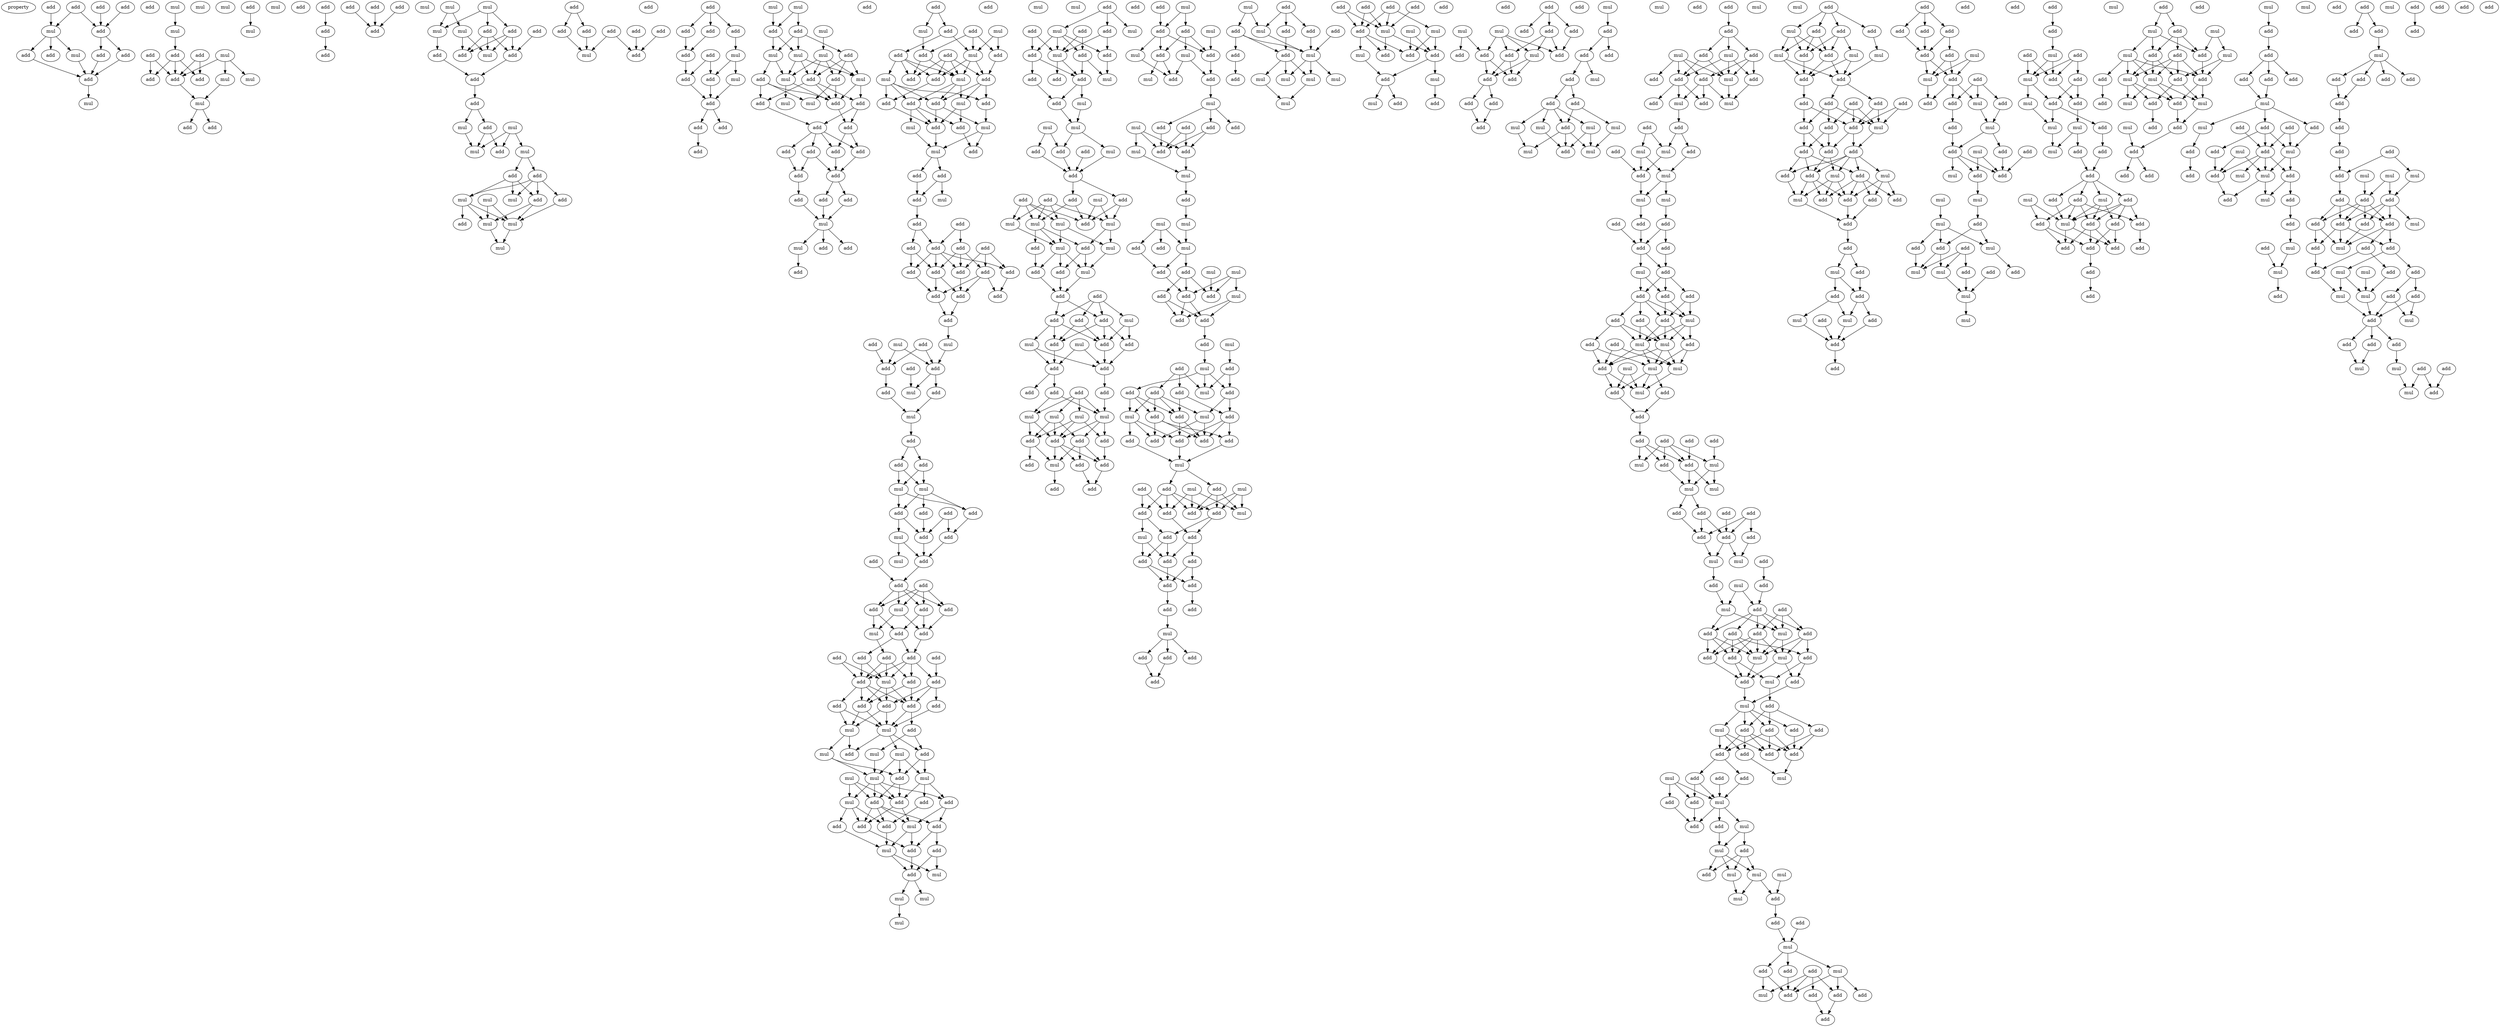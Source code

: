 digraph {
    node [fontcolor=black]
    property [mul=2,lf=1.9]
    0 [ label = add ];
    1 [ label = add ];
    2 [ label = add ];
    3 [ label = add ];
    4 [ label = add ];
    5 [ label = mul ];
    6 [ label = add ];
    7 [ label = add ];
    8 [ label = add ];
    9 [ label = mul ];
    10 [ label = add ];
    11 [ label = add ];
    12 [ label = add ];
    13 [ label = mul ];
    14 [ label = mul ];
    15 [ label = mul ];
    16 [ label = mul ];
    17 [ label = mul ];
    18 [ label = add ];
    19 [ label = add ];
    20 [ label = add ];
    21 [ label = mul ];
    22 [ label = mul ];
    23 [ label = add ];
    24 [ label = mul ];
    25 [ label = add ];
    26 [ label = add ];
    27 [ label = mul ];
    28 [ label = add ];
    29 [ label = add ];
    30 [ label = add ];
    31 [ label = mul ];
    32 [ label = mul ];
    33 [ label = add ];
    34 [ label = add ];
    35 [ label = add ];
    36 [ label = add ];
    37 [ label = add ];
    38 [ label = mul ];
    39 [ label = add ];
    40 [ label = add ];
    41 [ label = add ];
    42 [ label = mul ];
    43 [ label = mul ];
    44 [ label = add ];
    45 [ label = mul ];
    46 [ label = add ];
    47 [ label = add ];
    48 [ label = mul ];
    49 [ label = add ];
    50 [ label = add ];
    51 [ label = mul ];
    52 [ label = add ];
    53 [ label = add ];
    54 [ label = add ];
    55 [ label = mul ];
    56 [ label = add ];
    57 [ label = mul ];
    58 [ label = mul ];
    59 [ label = add ];
    60 [ label = mul ];
    61 [ label = add ];
    62 [ label = add ];
    63 [ label = mul ];
    64 [ label = add ];
    65 [ label = mul ];
    66 [ label = mul ];
    67 [ label = add ];
    68 [ label = mul ];
    69 [ label = mul ];
    70 [ label = add ];
    71 [ label = mul ];
    72 [ label = add ];
    73 [ label = add ];
    74 [ label = add ];
    75 [ label = add ];
    76 [ label = add ];
    77 [ label = add ];
    78 [ label = mul ];
    79 [ label = add ];
    80 [ label = add ];
    81 [ label = add ];
    82 [ label = add ];
    83 [ label = add ];
    84 [ label = add ];
    85 [ label = add ];
    86 [ label = add ];
    87 [ label = mul ];
    88 [ label = add ];
    89 [ label = mul ];
    90 [ label = add ];
    91 [ label = add ];
    92 [ label = add ];
    93 [ label = add ];
    94 [ label = add ];
    95 [ label = mul ];
    96 [ label = add ];
    97 [ label = mul ];
    98 [ label = add ];
    99 [ label = mul ];
    100 [ label = add ];
    101 [ label = add ];
    102 [ label = mul ];
    103 [ label = mul ];
    104 [ label = mul ];
    105 [ label = mul ];
    106 [ label = mul ];
    107 [ label = add ];
    108 [ label = add ];
    109 [ label = add ];
    110 [ label = mul ];
    111 [ label = mul ];
    112 [ label = add ];
    113 [ label = add ];
    114 [ label = add ];
    115 [ label = add ];
    116 [ label = add ];
    117 [ label = add ];
    118 [ label = add ];
    119 [ label = add ];
    120 [ label = add ];
    121 [ label = add ];
    122 [ label = add ];
    123 [ label = add ];
    124 [ label = add ];
    125 [ label = add ];
    126 [ label = mul ];
    127 [ label = mul ];
    128 [ label = add ];
    129 [ label = add ];
    130 [ label = add ];
    131 [ label = add ];
    132 [ label = mul ];
    133 [ label = mul ];
    134 [ label = add ];
    135 [ label = add ];
    136 [ label = add ];
    137 [ label = mul ];
    138 [ label = add ];
    139 [ label = add ];
    140 [ label = add ];
    141 [ label = add ];
    142 [ label = add ];
    143 [ label = mul ];
    144 [ label = add ];
    145 [ label = mul ];
    146 [ label = add ];
    147 [ label = mul ];
    148 [ label = add ];
    149 [ label = add ];
    150 [ label = add ];
    151 [ label = mul ];
    152 [ label = add ];
    153 [ label = add ];
    154 [ label = mul ];
    155 [ label = mul ];
    156 [ label = add ];
    157 [ label = add ];
    158 [ label = add ];
    159 [ label = mul ];
    160 [ label = add ];
    161 [ label = add ];
    162 [ label = add ];
    163 [ label = add ];
    164 [ label = add ];
    165 [ label = add ];
    166 [ label = add ];
    167 [ label = add ];
    168 [ label = add ];
    169 [ label = add ];
    170 [ label = add ];
    171 [ label = add ];
    172 [ label = add ];
    173 [ label = add ];
    174 [ label = add ];
    175 [ label = add ];
    176 [ label = mul ];
    177 [ label = mul ];
    178 [ label = add ];
    179 [ label = add ];
    180 [ label = add ];
    181 [ label = add ];
    182 [ label = add ];
    183 [ label = add ];
    184 [ label = add ];
    185 [ label = mul ];
    186 [ label = add ];
    187 [ label = mul ];
    188 [ label = add ];
    189 [ label = add ];
    190 [ label = add ];
    191 [ label = mul ];
    192 [ label = mul ];
    193 [ label = add ];
    194 [ label = add ];
    195 [ label = add ];
    196 [ label = add ];
    197 [ label = add ];
    198 [ label = add ];
    199 [ label = mul ];
    200 [ label = add ];
    201 [ label = mul ];
    202 [ label = add ];
    203 [ label = add ];
    204 [ label = add ];
    205 [ label = mul ];
    206 [ label = add ];
    207 [ label = add ];
    208 [ label = mul ];
    209 [ label = add ];
    210 [ label = add ];
    211 [ label = add ];
    212 [ label = mul ];
    213 [ label = add ];
    214 [ label = add ];
    215 [ label = add ];
    216 [ label = add ];
    217 [ label = add ];
    218 [ label = mul ];
    219 [ label = mul ];
    220 [ label = add ];
    221 [ label = add ];
    222 [ label = add ];
    223 [ label = add ];
    224 [ label = add ];
    225 [ label = add ];
    226 [ label = add ];
    227 [ label = add ];
    228 [ label = add ];
    229 [ label = mul ];
    230 [ label = mul ];
    231 [ label = mul ];
    232 [ label = mul ];
    233 [ label = add ];
    234 [ label = mul ];
    235 [ label = add ];
    236 [ label = mul ];
    237 [ label = mul ];
    238 [ label = add ];
    239 [ label = mul ];
    240 [ label = mul ];
    241 [ label = add ];
    242 [ label = add ];
    243 [ label = add ];
    244 [ label = add ];
    245 [ label = mul ];
    246 [ label = add ];
    247 [ label = add ];
    248 [ label = add ];
    249 [ label = add ];
    250 [ label = mul ];
    251 [ label = add ];
    252 [ label = add ];
    253 [ label = mul ];
    254 [ label = add ];
    255 [ label = mul ];
    256 [ label = mul ];
    257 [ label = add ];
    258 [ label = mul ];
    259 [ label = add ];
    260 [ label = add ];
    261 [ label = mul ];
    262 [ label = add ];
    263 [ label = mul ];
    264 [ label = add ];
    265 [ label = mul ];
    266 [ label = add ];
    267 [ label = add ];
    268 [ label = add ];
    269 [ label = mul ];
    270 [ label = add ];
    271 [ label = add ];
    272 [ label = add ];
    273 [ label = mul ];
    274 [ label = mul ];
    275 [ label = mul ];
    276 [ label = add ];
    277 [ label = add ];
    278 [ label = add ];
    279 [ label = add ];
    280 [ label = mul ];
    281 [ label = add ];
    282 [ label = add ];
    283 [ label = mul ];
    284 [ label = add ];
    285 [ label = add ];
    286 [ label = add ];
    287 [ label = mul ];
    288 [ label = mul ];
    289 [ label = mul ];
    290 [ label = mul ];
    291 [ label = add ];
    292 [ label = mul ];
    293 [ label = add ];
    294 [ label = mul ];
    295 [ label = add ];
    296 [ label = add ];
    297 [ label = mul ];
    298 [ label = add ];
    299 [ label = add ];
    300 [ label = add ];
    301 [ label = mul ];
    302 [ label = add ];
    303 [ label = add ];
    304 [ label = add ];
    305 [ label = add ];
    306 [ label = add ];
    307 [ label = mul ];
    308 [ label = mul ];
    309 [ label = add ];
    310 [ label = add ];
    311 [ label = add ];
    312 [ label = add ];
    313 [ label = add ];
    314 [ label = add ];
    315 [ label = add ];
    316 [ label = mul ];
    317 [ label = mul ];
    318 [ label = mul ];
    319 [ label = mul ];
    320 [ label = add ];
    321 [ label = add ];
    322 [ label = add ];
    323 [ label = add ];
    324 [ label = add ];
    325 [ label = add ];
    326 [ label = mul ];
    327 [ label = add ];
    328 [ label = add ];
    329 [ label = add ];
    330 [ label = mul ];
    331 [ label = add ];
    332 [ label = add ];
    333 [ label = mul ];
    334 [ label = add ];
    335 [ label = add ];
    336 [ label = mul ];
    337 [ label = add ];
    338 [ label = mul ];
    339 [ label = add ];
    340 [ label = mul ];
    341 [ label = add ];
    342 [ label = mul ];
    343 [ label = add ];
    344 [ label = add ];
    345 [ label = add ];
    346 [ label = add ];
    347 [ label = mul ];
    348 [ label = add ];
    349 [ label = mul ];
    350 [ label = add ];
    351 [ label = mul ];
    352 [ label = add ];
    353 [ label = mul ];
    354 [ label = mul ];
    355 [ label = add ];
    356 [ label = add ];
    357 [ label = mul ];
    358 [ label = mul ];
    359 [ label = mul ];
    360 [ label = add ];
    361 [ label = add ];
    362 [ label = mul ];
    363 [ label = add ];
    364 [ label = add ];
    365 [ label = add ];
    366 [ label = add ];
    367 [ label = add ];
    368 [ label = add ];
    369 [ label = mul ];
    370 [ label = add ];
    371 [ label = mul ];
    372 [ label = add ];
    373 [ label = add ];
    374 [ label = add ];
    375 [ label = add ];
    376 [ label = mul ];
    377 [ label = add ];
    378 [ label = add ];
    379 [ label = mul ];
    380 [ label = add ];
    381 [ label = add ];
    382 [ label = mul ];
    383 [ label = add ];
    384 [ label = add ];
    385 [ label = add ];
    386 [ label = add ];
    387 [ label = add ];
    388 [ label = mul ];
    389 [ label = mul ];
    390 [ label = mul ];
    391 [ label = add ];
    392 [ label = add ];
    393 [ label = add ];
    394 [ label = add ];
    395 [ label = mul ];
    396 [ label = add ];
    397 [ label = add ];
    398 [ label = add ];
    399 [ label = add ];
    400 [ label = mul ];
    401 [ label = add ];
    402 [ label = add ];
    403 [ label = add ];
    404 [ label = add ];
    405 [ label = add ];
    406 [ label = add ];
    407 [ label = add ];
    408 [ label = add ];
    409 [ label = mul ];
    410 [ label = add ];
    411 [ label = add ];
    412 [ label = add ];
    413 [ label = add ];
    414 [ label = mul ];
    415 [ label = add ];
    416 [ label = mul ];
    417 [ label = add ];
    418 [ label = add ];
    419 [ label = add ];
    420 [ label = add ];
    421 [ label = mul ];
    422 [ label = add ];
    423 [ label = add ];
    424 [ label = mul ];
    425 [ label = add ];
    426 [ label = mul ];
    427 [ label = mul ];
    428 [ label = mul ];
    429 [ label = mul ];
    430 [ label = add ];
    431 [ label = add ];
    432 [ label = add ];
    433 [ label = add ];
    434 [ label = add ];
    435 [ label = mul ];
    436 [ label = mul ];
    437 [ label = mul ];
    438 [ label = add ];
    439 [ label = mul ];
    440 [ label = add ];
    441 [ label = add ];
    442 [ label = mul ];
    443 [ label = add ];
    444 [ label = add ];
    445 [ label = add ];
    446 [ label = mul ];
    447 [ label = add ];
    448 [ label = add ];
    449 [ label = add ];
    450 [ label = mul ];
    451 [ label = add ];
    452 [ label = mul ];
    453 [ label = add ];
    454 [ label = add ];
    455 [ label = mul ];
    456 [ label = add ];
    457 [ label = add ];
    458 [ label = add ];
    459 [ label = add ];
    460 [ label = add ];
    461 [ label = add ];
    462 [ label = add ];
    463 [ label = add ];
    464 [ label = add ];
    465 [ label = add ];
    466 [ label = mul ];
    467 [ label = add ];
    468 [ label = add ];
    469 [ label = add ];
    470 [ label = mul ];
    471 [ label = add ];
    472 [ label = mul ];
    473 [ label = add ];
    474 [ label = add ];
    475 [ label = add ];
    476 [ label = mul ];
    477 [ label = add ];
    478 [ label = mul ];
    479 [ label = mul ];
    480 [ label = mul ];
    481 [ label = add ];
    482 [ label = mul ];
    483 [ label = add ];
    484 [ label = mul ];
    485 [ label = add ];
    486 [ label = mul ];
    487 [ label = add ];
    488 [ label = mul ];
    489 [ label = add ];
    490 [ label = add ];
    491 [ label = add ];
    492 [ label = add ];
    493 [ label = add ];
    494 [ label = mul ];
    495 [ label = mul ];
    496 [ label = add ];
    497 [ label = mul ];
    498 [ label = add ];
    499 [ label = add ];
    500 [ label = add ];
    501 [ label = mul ];
    502 [ label = add ];
    503 [ label = add ];
    504 [ label = mul ];
    505 [ label = mul ];
    506 [ label = add ];
    507 [ label = mul ];
    508 [ label = mul ];
    509 [ label = mul ];
    510 [ label = add ];
    511 [ label = add ];
    512 [ label = add ];
    513 [ label = add ];
    514 [ label = add ];
    515 [ label = mul ];
    516 [ label = add ];
    517 [ label = add ];
    518 [ label = add ];
    519 [ label = add ];
    520 [ label = add ];
    521 [ label = add ];
    522 [ label = mul ];
    523 [ label = add ];
    524 [ label = add ];
    525 [ label = mul ];
    526 [ label = mul ];
    527 [ label = add ];
    528 [ label = add ];
    529 [ label = add ];
    530 [ label = mul ];
    531 [ label = mul ];
    532 [ label = mul ];
    533 [ label = mul ];
    534 [ label = add ];
    535 [ label = add ];
    536 [ label = add ];
    537 [ label = add ];
    538 [ label = add ];
    539 [ label = add ];
    540 [ label = add ];
    541 [ label = add ];
    542 [ label = add ];
    543 [ label = mul ];
    544 [ label = mul ];
    545 [ label = mul ];
    546 [ label = mul ];
    547 [ label = add ];
    548 [ label = add ];
    549 [ label = mul ];
    550 [ label = add ];
    551 [ label = add ];
    552 [ label = add ];
    553 [ label = add ];
    554 [ label = add ];
    555 [ label = mul ];
    556 [ label = mul ];
    557 [ label = add ];
    558 [ label = add ];
    559 [ label = add ];
    560 [ label = mul ];
    561 [ label = add ];
    562 [ label = mul ];
    563 [ label = add ];
    564 [ label = add ];
    565 [ label = add ];
    566 [ label = mul ];
    567 [ label = add ];
    568 [ label = add ];
    569 [ label = add ];
    570 [ label = add ];
    571 [ label = add ];
    572 [ label = mul ];
    573 [ label = mul ];
    574 [ label = add ];
    575 [ label = add ];
    576 [ label = mul ];
    577 [ label = add ];
    578 [ label = mul ];
    579 [ label = add ];
    580 [ label = add ];
    581 [ label = add ];
    582 [ label = add ];
    583 [ label = mul ];
    584 [ label = add ];
    585 [ label = add ];
    586 [ label = add ];
    587 [ label = add ];
    588 [ label = mul ];
    589 [ label = mul ];
    590 [ label = add ];
    591 [ label = add ];
    592 [ label = add ];
    593 [ label = add ];
    594 [ label = add ];
    595 [ label = mul ];
    596 [ label = add ];
    597 [ label = add ];
    598 [ label = mul ];
    599 [ label = mul ];
    600 [ label = add ];
    601 [ label = mul ];
    602 [ label = add ];
    603 [ label = mul ];
    604 [ label = mul ];
    605 [ label = mul ];
    606 [ label = add ];
    607 [ label = add ];
    608 [ label = add ];
    609 [ label = mul ];
    610 [ label = add ];
    611 [ label = add ];
    612 [ label = add ];
    613 [ label = mul ];
    614 [ label = add ];
    615 [ label = add ];
    616 [ label = add ];
    617 [ label = add ];
    618 [ label = mul ];
    619 [ label = add ];
    620 [ label = add ];
    621 [ label = add ];
    622 [ label = add ];
    623 [ label = add ];
    624 [ label = mul ];
    625 [ label = mul ];
    626 [ label = add ];
    627 [ label = mul ];
    628 [ label = add ];
    629 [ label = mul ];
    630 [ label = add ];
    631 [ label = add ];
    632 [ label = add ];
    633 [ label = add ];
    634 [ label = add ];
    635 [ label = add ];
    636 [ label = add ];
    637 [ label = add ];
    638 [ label = add ];
    639 [ label = mul ];
    640 [ label = add ];
    641 [ label = add ];
    642 [ label = add ];
    643 [ label = add ];
    644 [ label = mul ];
    645 [ label = add ];
    646 [ label = mul ];
    647 [ label = add ];
    648 [ label = add ];
    649 [ label = mul ];
    650 [ label = add ];
    651 [ label = add ];
    652 [ label = add ];
    653 [ label = add ];
    654 [ label = add ];
    655 [ label = add ];
    656 [ label = mul ];
    657 [ label = add ];
    658 [ label = add ];
    659 [ label = add ];
    660 [ label = mul ];
    661 [ label = add ];
    662 [ label = mul ];
    663 [ label = add ];
    664 [ label = add ];
    665 [ label = add ];
    666 [ label = add ];
    667 [ label = add ];
    668 [ label = add ];
    669 [ label = add ];
    670 [ label = add ];
    671 [ label = mul ];
    672 [ label = add ];
    673 [ label = add ];
    674 [ label = mul ];
    675 [ label = add ];
    676 [ label = add ];
    677 [ label = mul ];
    678 [ label = add ];
    679 [ label = add ];
    680 [ label = add ];
    681 [ label = mul ];
    682 [ label = add ];
    683 [ label = mul ];
    684 [ label = add ];
    685 [ label = add ];
    686 [ label = add ];
    687 [ label = add ];
    688 [ label = mul ];
    689 [ label = add ];
    690 [ label = mul ];
    691 [ label = mul ];
    692 [ label = mul ];
    693 [ label = add ];
    694 [ label = add ];
    695 [ label = add ];
    696 [ label = add ];
    697 [ label = add ];
    698 [ label = mul ];
    699 [ label = add ];
    700 [ label = mul ];
    701 [ label = add ];
    702 [ label = mul ];
    703 [ label = add ];
    704 [ label = mul ];
    705 [ label = add ];
    706 [ label = mul ];
    707 [ label = add ];
    708 [ label = add ];
    709 [ label = mul ];
    710 [ label = mul ];
    711 [ label = add ];
    712 [ label = add ];
    713 [ label = mul ];
    714 [ label = add ];
    715 [ label = mul ];
    716 [ label = add ];
    717 [ label = add ];
    718 [ label = mul ];
    719 [ label = mul ];
    720 [ label = add ];
    721 [ label = add ];
    722 [ label = mul ];
    723 [ label = add ];
    724 [ label = add ];
    725 [ label = mul ];
    726 [ label = add ];
    727 [ label = add ];
    728 [ label = add ];
    729 [ label = mul ];
    730 [ label = add ];
    731 [ label = mul ];
    732 [ label = add ];
    733 [ label = add ];
    734 [ label = add ];
    735 [ label = add ];
    736 [ label = add ];
    737 [ label = add ];
    738 [ label = add ];
    739 [ label = add ];
    740 [ label = add ];
    741 [ label = add ];
    742 [ label = add ];
    743 [ label = add ];
    744 [ label = mul ];
    745 [ label = mul ];
    746 [ label = mul ];
    747 [ label = add ];
    748 [ label = add ];
    749 [ label = mul ];
    750 [ label = add ];
    751 [ label = add ];
    752 [ label = mul ];
    753 [ label = add ];
    754 [ label = mul ];
    755 [ label = add ];
    756 [ label = mul ];
    757 [ label = add ];
    758 [ label = add ];
    759 [ label = add ];
    760 [ label = mul ];
    761 [ label = add ];
    762 [ label = add ];
    763 [ label = mul ];
    764 [ label = add ];
    765 [ label = add ];
    766 [ label = mul ];
    767 [ label = add ];
    768 [ label = add ];
    769 [ label = mul ];
    770 [ label = add ];
    771 [ label = add ];
    772 [ label = add ];
    773 [ label = add ];
    774 [ label = mul ];
    775 [ label = add ];
    776 [ label = add ];
    777 [ label = add ];
    778 [ label = mul ];
    779 [ label = add ];
    780 [ label = add ];
    781 [ label = add ];
    782 [ label = add ];
    783 [ label = mul ];
    784 [ label = mul ];
    785 [ label = add ];
    786 [ label = mul ];
    787 [ label = mul ];
    788 [ label = add ];
    789 [ label = add ];
    790 [ label = add ];
    791 [ label = add ];
    792 [ label = mul ];
    793 [ label = add ];
    794 [ label = add ];
    795 [ label = add ];
    796 [ label = mul ];
    797 [ label = mul ];
    798 [ label = add ];
    799 [ label = add ];
    800 [ label = add ];
    801 [ label = mul ];
    802 [ label = add ];
    803 [ label = add ];
    804 [ label = mul ];
    805 [ label = add ];
    806 [ label = add ];
    807 [ label = add ];
    808 [ label = add ];
    809 [ label = add ];
    810 [ label = add ];
    811 [ label = add ];
    812 [ label = add ];
    813 [ label = add ];
    814 [ label = add ];
    815 [ label = add ];
    816 [ label = add ];
    817 [ label = mul ];
    818 [ label = add ];
    819 [ label = mul ];
    820 [ label = mul ];
    821 [ label = add ];
    822 [ label = add ];
    823 [ label = add ];
    824 [ label = add ];
    825 [ label = add ];
    826 [ label = add ];
    827 [ label = mul ];
    828 [ label = add ];
    829 [ label = mul ];
    830 [ label = add ];
    831 [ label = add ];
    832 [ label = add ];
    833 [ label = mul ];
    834 [ label = mul ];
    835 [ label = add ];
    836 [ label = add ];
    837 [ label = add ];
    838 [ label = mul ];
    839 [ label = add ];
    840 [ label = add ];
    841 [ label = mul ];
    842 [ label = mul ];
    843 [ label = add ];
    844 [ label = add ];
    845 [ label = add ];
    846 [ label = add ];
    847 [ label = mul ];
    848 [ label = add ];
    849 [ label = mul ];
    850 [ label = add ];
    851 [ label = mul ];
    852 [ label = add ];
    0 -> 5 [ name = 0 ];
    1 -> 6 [ name = 1 ];
    3 -> 5 [ name = 2 ];
    3 -> 6 [ name = 3 ];
    4 -> 6 [ name = 4 ];
    5 -> 7 [ name = 5 ];
    5 -> 8 [ name = 6 ];
    5 -> 9 [ name = 7 ];
    6 -> 10 [ name = 8 ];
    6 -> 11 [ name = 9 ];
    7 -> 12 [ name = 10 ];
    9 -> 12 [ name = 11 ];
    10 -> 12 [ name = 12 ];
    11 -> 12 [ name = 13 ];
    12 -> 14 [ name = 14 ];
    13 -> 17 [ name = 15 ];
    17 -> 18 [ name = 16 ];
    18 -> 23 [ name = 17 ];
    18 -> 25 [ name = 18 ];
    18 -> 26 [ name = 19 ];
    19 -> 25 [ name = 20 ];
    19 -> 26 [ name = 21 ];
    20 -> 23 [ name = 22 ];
    20 -> 25 [ name = 23 ];
    21 -> 22 [ name = 24 ];
    21 -> 24 [ name = 25 ];
    21 -> 25 [ name = 26 ];
    22 -> 27 [ name = 27 ];
    25 -> 27 [ name = 28 ];
    27 -> 29 [ name = 29 ];
    27 -> 30 [ name = 30 ];
    28 -> 31 [ name = 31 ];
    34 -> 35 [ name = 32 ];
    35 -> 37 [ name = 33 ];
    36 -> 41 [ name = 34 ];
    39 -> 41 [ name = 35 ];
    40 -> 41 [ name = 36 ];
    42 -> 44 [ name = 37 ];
    42 -> 45 [ name = 38 ];
    42 -> 46 [ name = 39 ];
    43 -> 45 [ name = 40 ];
    43 -> 48 [ name = 41 ];
    44 -> 50 [ name = 42 ];
    44 -> 51 [ name = 43 ];
    44 -> 52 [ name = 44 ];
    45 -> 49 [ name = 45 ];
    46 -> 50 [ name = 46 ];
    46 -> 51 [ name = 47 ];
    46 -> 52 [ name = 48 ];
    47 -> 52 [ name = 49 ];
    48 -> 50 [ name = 50 ];
    48 -> 51 [ name = 51 ];
    49 -> 53 [ name = 52 ];
    52 -> 53 [ name = 53 ];
    53 -> 54 [ name = 54 ];
    54 -> 55 [ name = 55 ];
    54 -> 56 [ name = 56 ];
    55 -> 58 [ name = 57 ];
    56 -> 58 [ name = 58 ];
    56 -> 59 [ name = 59 ];
    57 -> 58 [ name = 60 ];
    57 -> 59 [ name = 61 ];
    57 -> 60 [ name = 62 ];
    60 -> 61 [ name = 63 ];
    60 -> 62 [ name = 64 ];
    61 -> 63 [ name = 65 ];
    61 -> 64 [ name = 66 ];
    61 -> 65 [ name = 67 ];
    61 -> 67 [ name = 68 ];
    62 -> 63 [ name = 69 ];
    62 -> 65 [ name = 70 ];
    62 -> 67 [ name = 71 ];
    64 -> 69 [ name = 72 ];
    65 -> 68 [ name = 73 ];
    65 -> 69 [ name = 74 ];
    65 -> 70 [ name = 75 ];
    66 -> 68 [ name = 76 ];
    66 -> 69 [ name = 77 ];
    67 -> 68 [ name = 78 ];
    67 -> 69 [ name = 79 ];
    68 -> 71 [ name = 80 ];
    69 -> 71 [ name = 81 ];
    72 -> 74 [ name = 82 ];
    72 -> 77 [ name = 83 ];
    73 -> 79 [ name = 84 ];
    74 -> 78 [ name = 85 ];
    75 -> 79 [ name = 86 ];
    76 -> 78 [ name = 87 ];
    76 -> 79 [ name = 88 ];
    77 -> 78 [ name = 89 ];
    81 -> 82 [ name = 90 ];
    81 -> 83 [ name = 91 ];
    81 -> 84 [ name = 92 ];
    82 -> 85 [ name = 93 ];
    83 -> 87 [ name = 94 ];
    84 -> 85 [ name = 95 ];
    85 -> 88 [ name = 96 ];
    86 -> 88 [ name = 97 ];
    86 -> 90 [ name = 98 ];
    87 -> 89 [ name = 99 ];
    87 -> 90 [ name = 100 ];
    88 -> 91 [ name = 101 ];
    89 -> 91 [ name = 102 ];
    90 -> 91 [ name = 103 ];
    91 -> 92 [ name = 104 ];
    91 -> 93 [ name = 105 ];
    92 -> 94 [ name = 106 ];
    95 -> 100 [ name = 107 ];
    97 -> 98 [ name = 108 ];
    97 -> 100 [ name = 109 ];
    98 -> 101 [ name = 110 ];
    98 -> 102 [ name = 111 ];
    98 -> 103 [ name = 112 ];
    99 -> 104 [ name = 113 ];
    100 -> 102 [ name = 114 ];
    100 -> 103 [ name = 115 ];
    101 -> 106 [ name = 116 ];
    101 -> 108 [ name = 117 ];
    101 -> 109 [ name = 118 ];
    102 -> 105 [ name = 119 ];
    102 -> 106 [ name = 120 ];
    102 -> 108 [ name = 121 ];
    103 -> 105 [ name = 122 ];
    103 -> 107 [ name = 123 ];
    104 -> 105 [ name = 124 ];
    104 -> 106 [ name = 125 ];
    104 -> 108 [ name = 126 ];
    104 -> 109 [ name = 127 ];
    105 -> 111 [ name = 128 ];
    105 -> 112 [ name = 129 ];
    106 -> 112 [ name = 130 ];
    106 -> 114 [ name = 131 ];
    107 -> 110 [ name = 132 ];
    107 -> 112 [ name = 133 ];
    107 -> 113 [ name = 134 ];
    108 -> 112 [ name = 135 ];
    108 -> 113 [ name = 136 ];
    108 -> 114 [ name = 137 ];
    109 -> 110 [ name = 138 ];
    109 -> 112 [ name = 139 ];
    112 -> 115 [ name = 140 ];
    113 -> 116 [ name = 141 ];
    114 -> 115 [ name = 142 ];
    114 -> 116 [ name = 143 ];
    115 -> 119 [ name = 144 ];
    115 -> 120 [ name = 145 ];
    116 -> 117 [ name = 146 ];
    116 -> 118 [ name = 147 ];
    116 -> 119 [ name = 148 ];
    116 -> 120 [ name = 149 ];
    117 -> 121 [ name = 150 ];
    117 -> 122 [ name = 151 ];
    118 -> 121 [ name = 152 ];
    119 -> 122 [ name = 153 ];
    120 -> 122 [ name = 154 ];
    121 -> 125 [ name = 155 ];
    122 -> 123 [ name = 156 ];
    122 -> 124 [ name = 157 ];
    123 -> 126 [ name = 158 ];
    124 -> 126 [ name = 159 ];
    125 -> 126 [ name = 160 ];
    126 -> 127 [ name = 161 ];
    126 -> 128 [ name = 162 ];
    126 -> 129 [ name = 163 ];
    127 -> 131 [ name = 164 ];
    130 -> 133 [ name = 165 ];
    130 -> 135 [ name = 166 ];
    132 -> 137 [ name = 167 ];
    132 -> 139 [ name = 168 ];
    133 -> 136 [ name = 169 ];
    134 -> 136 [ name = 170 ];
    134 -> 137 [ name = 171 ];
    134 -> 139 [ name = 172 ];
    135 -> 137 [ name = 173 ];
    135 -> 138 [ name = 174 ];
    136 -> 142 [ name = 175 ];
    136 -> 143 [ name = 176 ];
    137 -> 141 [ name = 177 ];
    137 -> 143 [ name = 178 ];
    137 -> 144 [ name = 179 ];
    138 -> 141 [ name = 180 ];
    138 -> 142 [ name = 181 ];
    138 -> 143 [ name = 182 ];
    138 -> 145 [ name = 183 ];
    139 -> 144 [ name = 184 ];
    140 -> 141 [ name = 185 ];
    140 -> 142 [ name = 186 ];
    140 -> 143 [ name = 187 ];
    140 -> 144 [ name = 188 ];
    141 -> 149 [ name = 189 ];
    143 -> 146 [ name = 190 ];
    143 -> 147 [ name = 191 ];
    143 -> 150 [ name = 192 ];
    144 -> 146 [ name = 193 ];
    144 -> 147 [ name = 194 ];
    144 -> 148 [ name = 195 ];
    145 -> 146 [ name = 196 ];
    145 -> 148 [ name = 197 ];
    145 -> 149 [ name = 198 ];
    145 -> 150 [ name = 199 ];
    146 -> 152 [ name = 200 ];
    146 -> 154 [ name = 201 ];
    147 -> 152 [ name = 202 ];
    147 -> 153 [ name = 203 ];
    148 -> 154 [ name = 204 ];
    149 -> 152 [ name = 205 ];
    150 -> 151 [ name = 206 ];
    150 -> 152 [ name = 207 ];
    150 -> 153 [ name = 208 ];
    151 -> 155 [ name = 209 ];
    152 -> 155 [ name = 210 ];
    153 -> 156 [ name = 211 ];
    154 -> 155 [ name = 212 ];
    154 -> 156 [ name = 213 ];
    155 -> 157 [ name = 214 ];
    155 -> 158 [ name = 215 ];
    157 -> 160 [ name = 216 ];
    158 -> 159 [ name = 217 ];
    158 -> 160 [ name = 218 ];
    160 -> 162 [ name = 219 ];
    161 -> 164 [ name = 220 ];
    161 -> 166 [ name = 221 ];
    162 -> 163 [ name = 222 ];
    162 -> 164 [ name = 223 ];
    163 -> 169 [ name = 224 ];
    163 -> 171 [ name = 225 ];
    164 -> 167 [ name = 226 ];
    164 -> 169 [ name = 227 ];
    164 -> 170 [ name = 228 ];
    164 -> 171 [ name = 229 ];
    165 -> 167 [ name = 230 ];
    165 -> 168 [ name = 231 ];
    165 -> 170 [ name = 232 ];
    166 -> 167 [ name = 233 ];
    166 -> 168 [ name = 234 ];
    166 -> 171 [ name = 235 ];
    167 -> 173 [ name = 236 ];
    168 -> 172 [ name = 237 ];
    168 -> 173 [ name = 238 ];
    168 -> 174 [ name = 239 ];
    169 -> 172 [ name = 240 ];
    170 -> 174 [ name = 241 ];
    171 -> 172 [ name = 242 ];
    171 -> 173 [ name = 243 ];
    172 -> 175 [ name = 244 ];
    173 -> 175 [ name = 245 ];
    175 -> 176 [ name = 246 ];
    176 -> 182 [ name = 247 ];
    177 -> 180 [ name = 248 ];
    177 -> 182 [ name = 249 ];
    178 -> 180 [ name = 250 ];
    179 -> 180 [ name = 251 ];
    179 -> 182 [ name = 252 ];
    180 -> 183 [ name = 253 ];
    181 -> 185 [ name = 254 ];
    182 -> 184 [ name = 255 ];
    182 -> 185 [ name = 256 ];
    183 -> 187 [ name = 257 ];
    184 -> 187 [ name = 258 ];
    187 -> 188 [ name = 259 ];
    188 -> 189 [ name = 260 ];
    188 -> 190 [ name = 261 ];
    189 -> 191 [ name = 262 ];
    189 -> 192 [ name = 263 ];
    190 -> 191 [ name = 264 ];
    190 -> 192 [ name = 265 ];
    191 -> 193 [ name = 266 ];
    191 -> 195 [ name = 267 ];
    191 -> 196 [ name = 268 ];
    192 -> 195 [ name = 269 ];
    192 -> 196 [ name = 270 ];
    193 -> 198 [ name = 271 ];
    194 -> 197 [ name = 272 ];
    194 -> 198 [ name = 273 ];
    195 -> 197 [ name = 274 ];
    196 -> 198 [ name = 275 ];
    196 -> 199 [ name = 276 ];
    197 -> 200 [ name = 277 ];
    198 -> 200 [ name = 278 ];
    199 -> 200 [ name = 279 ];
    199 -> 201 [ name = 280 ];
    200 -> 203 [ name = 281 ];
    202 -> 203 [ name = 282 ];
    203 -> 205 [ name = 283 ];
    203 -> 206 [ name = 284 ];
    203 -> 207 [ name = 285 ];
    203 -> 209 [ name = 286 ];
    204 -> 205 [ name = 287 ];
    204 -> 206 [ name = 288 ];
    204 -> 207 [ name = 289 ];
    204 -> 209 [ name = 290 ];
    205 -> 211 [ name = 291 ];
    205 -> 212 [ name = 292 ];
    206 -> 210 [ name = 293 ];
    206 -> 211 [ name = 294 ];
    207 -> 211 [ name = 295 ];
    209 -> 210 [ name = 296 ];
    209 -> 212 [ name = 297 ];
    210 -> 215 [ name = 298 ];
    210 -> 216 [ name = 299 ];
    211 -> 215 [ name = 300 ];
    212 -> 213 [ name = 301 ];
    213 -> 219 [ name = 302 ];
    213 -> 220 [ name = 303 ];
    213 -> 222 [ name = 304 ];
    214 -> 219 [ name = 305 ];
    214 -> 222 [ name = 306 ];
    215 -> 219 [ name = 307 ];
    215 -> 220 [ name = 308 ];
    215 -> 221 [ name = 309 ];
    215 -> 222 [ name = 310 ];
    216 -> 219 [ name = 311 ];
    216 -> 222 [ name = 312 ];
    217 -> 221 [ name = 313 ];
    219 -> 223 [ name = 314 ];
    219 -> 224 [ name = 315 ];
    219 -> 227 [ name = 316 ];
    220 -> 223 [ name = 317 ];
    220 -> 227 [ name = 318 ];
    221 -> 224 [ name = 319 ];
    221 -> 225 [ name = 320 ];
    221 -> 227 [ name = 321 ];
    222 -> 223 [ name = 322 ];
    222 -> 224 [ name = 323 ];
    222 -> 226 [ name = 324 ];
    222 -> 227 [ name = 325 ];
    223 -> 229 [ name = 326 ];
    223 -> 230 [ name = 327 ];
    224 -> 229 [ name = 328 ];
    224 -> 230 [ name = 329 ];
    225 -> 229 [ name = 330 ];
    226 -> 229 [ name = 331 ];
    226 -> 230 [ name = 332 ];
    227 -> 228 [ name = 333 ];
    227 -> 229 [ name = 334 ];
    228 -> 233 [ name = 335 ];
    228 -> 234 [ name = 336 ];
    229 -> 231 [ name = 337 ];
    229 -> 233 [ name = 338 ];
    229 -> 235 [ name = 339 ];
    230 -> 232 [ name = 340 ];
    230 -> 235 [ name = 341 ];
    231 -> 236 [ name = 342 ];
    231 -> 237 [ name = 343 ];
    231 -> 238 [ name = 344 ];
    232 -> 237 [ name = 345 ];
    232 -> 238 [ name = 346 ];
    233 -> 236 [ name = 347 ];
    233 -> 238 [ name = 348 ];
    234 -> 237 [ name = 349 ];
    236 -> 241 [ name = 350 ];
    236 -> 242 [ name = 351 ];
    236 -> 244 [ name = 352 ];
    237 -> 240 [ name = 353 ];
    237 -> 241 [ name = 354 ];
    237 -> 243 [ name = 355 ];
    237 -> 244 [ name = 356 ];
    238 -> 243 [ name = 357 ];
    238 -> 244 [ name = 358 ];
    239 -> 240 [ name = 359 ];
    239 -> 243 [ name = 360 ];
    239 -> 244 [ name = 361 ];
    240 -> 247 [ name = 362 ];
    240 -> 248 [ name = 363 ];
    240 -> 249 [ name = 364 ];
    241 -> 245 [ name = 365 ];
    241 -> 246 [ name = 366 ];
    242 -> 249 [ name = 367 ];
    243 -> 245 [ name = 368 ];
    243 -> 246 [ name = 369 ];
    243 -> 247 [ name = 370 ];
    243 -> 249 [ name = 371 ];
    244 -> 245 [ name = 372 ];
    244 -> 247 [ name = 373 ];
    245 -> 250 [ name = 374 ];
    245 -> 252 [ name = 375 ];
    246 -> 251 [ name = 376 ];
    246 -> 252 [ name = 377 ];
    247 -> 252 [ name = 378 ];
    248 -> 250 [ name = 379 ];
    249 -> 250 [ name = 380 ];
    250 -> 253 [ name = 381 ];
    250 -> 254 [ name = 382 ];
    251 -> 253 [ name = 383 ];
    251 -> 254 [ name = 384 ];
    252 -> 254 [ name = 385 ];
    254 -> 255 [ name = 386 ];
    254 -> 256 [ name = 387 ];
    255 -> 258 [ name = 388 ];
    257 -> 259 [ name = 389 ];
    257 -> 261 [ name = 390 ];
    257 -> 263 [ name = 391 ];
    259 -> 265 [ name = 392 ];
    259 -> 267 [ name = 393 ];
    260 -> 264 [ name = 394 ];
    260 -> 265 [ name = 395 ];
    262 -> 265 [ name = 396 ];
    262 -> 266 [ name = 397 ];
    263 -> 264 [ name = 398 ];
    263 -> 265 [ name = 399 ];
    263 -> 266 [ name = 400 ];
    263 -> 267 [ name = 401 ];
    264 -> 269 [ name = 402 ];
    264 -> 271 [ name = 403 ];
    265 -> 268 [ name = 404 ];
    265 -> 271 [ name = 405 ];
    266 -> 270 [ name = 406 ];
    266 -> 271 [ name = 407 ];
    267 -> 269 [ name = 408 ];
    270 -> 272 [ name = 409 ];
    271 -> 272 [ name = 410 ];
    271 -> 273 [ name = 411 ];
    272 -> 275 [ name = 412 ];
    273 -> 275 [ name = 413 ];
    274 -> 276 [ name = 414 ];
    274 -> 277 [ name = 415 ];
    275 -> 276 [ name = 416 ];
    275 -> 280 [ name = 417 ];
    276 -> 281 [ name = 418 ];
    277 -> 281 [ name = 419 ];
    278 -> 281 [ name = 420 ];
    280 -> 281 [ name = 421 ];
    281 -> 282 [ name = 422 ];
    281 -> 284 [ name = 423 ];
    282 -> 290 [ name = 424 ];
    282 -> 291 [ name = 425 ];
    283 -> 289 [ name = 426 ];
    283 -> 291 [ name = 427 ];
    284 -> 289 [ name = 428 ];
    284 -> 291 [ name = 429 ];
    285 -> 287 [ name = 430 ];
    285 -> 288 [ name = 431 ];
    285 -> 290 [ name = 432 ];
    285 -> 291 [ name = 433 ];
    286 -> 287 [ name = 434 ];
    286 -> 288 [ name = 435 ];
    286 -> 289 [ name = 436 ];
    286 -> 290 [ name = 437 ];
    287 -> 292 [ name = 438 ];
    287 -> 294 [ name = 439 ];
    288 -> 294 [ name = 440 ];
    289 -> 292 [ name = 441 ];
    289 -> 293 [ name = 442 ];
    290 -> 293 [ name = 443 ];
    290 -> 294 [ name = 444 ];
    290 -> 295 [ name = 445 ];
    292 -> 297 [ name = 446 ];
    293 -> 297 [ name = 447 ];
    293 -> 298 [ name = 448 ];
    294 -> 296 [ name = 449 ];
    294 -> 297 [ name = 450 ];
    294 -> 298 [ name = 451 ];
    295 -> 296 [ name = 452 ];
    296 -> 300 [ name = 453 ];
    297 -> 300 [ name = 454 ];
    298 -> 300 [ name = 455 ];
    299 -> 301 [ name = 456 ];
    299 -> 302 [ name = 457 ];
    299 -> 303 [ name = 458 ];
    299 -> 304 [ name = 459 ];
    300 -> 302 [ name = 460 ];
    300 -> 303 [ name = 461 ];
    301 -> 306 [ name = 462 ];
    301 -> 309 [ name = 463 ];
    302 -> 305 [ name = 464 ];
    302 -> 306 [ name = 465 ];
    302 -> 309 [ name = 466 ];
    303 -> 305 [ name = 467 ];
    303 -> 306 [ name = 468 ];
    303 -> 307 [ name = 469 ];
    304 -> 305 [ name = 470 ];
    304 -> 306 [ name = 471 ];
    305 -> 311 [ name = 472 ];
    306 -> 310 [ name = 473 ];
    307 -> 310 [ name = 474 ];
    307 -> 311 [ name = 475 ];
    308 -> 310 [ name = 476 ];
    308 -> 311 [ name = 477 ];
    309 -> 310 [ name = 478 ];
    310 -> 315 [ name = 479 ];
    311 -> 312 [ name = 480 ];
    311 -> 313 [ name = 481 ];
    313 -> 318 [ name = 482 ];
    313 -> 319 [ name = 483 ];
    314 -> 316 [ name = 484 ];
    314 -> 317 [ name = 485 ];
    314 -> 318 [ name = 486 ];
    314 -> 319 [ name = 487 ];
    315 -> 319 [ name = 488 ];
    316 -> 320 [ name = 489 ];
    316 -> 322 [ name = 490 ];
    316 -> 323 [ name = 491 ];
    317 -> 320 [ name = 492 ];
    317 -> 321 [ name = 493 ];
    317 -> 323 [ name = 494 ];
    318 -> 320 [ name = 495 ];
    318 -> 323 [ name = 496 ];
    319 -> 320 [ name = 497 ];
    319 -> 321 [ name = 498 ];
    319 -> 322 [ name = 499 ];
    320 -> 325 [ name = 500 ];
    320 -> 326 [ name = 501 ];
    320 -> 327 [ name = 502 ];
    321 -> 325 [ name = 503 ];
    321 -> 326 [ name = 504 ];
    321 -> 327 [ name = 505 ];
    322 -> 327 [ name = 506 ];
    323 -> 324 [ name = 507 ];
    323 -> 326 [ name = 508 ];
    325 -> 328 [ name = 509 ];
    326 -> 329 [ name = 510 ];
    327 -> 328 [ name = 511 ];
    330 -> 332 [ name = 512 ];
    330 -> 334 [ name = 513 ];
    331 -> 332 [ name = 514 ];
    332 -> 335 [ name = 515 ];
    332 -> 336 [ name = 516 ];
    332 -> 337 [ name = 517 ];
    333 -> 337 [ name = 518 ];
    334 -> 335 [ name = 519 ];
    334 -> 337 [ name = 520 ];
    334 -> 338 [ name = 521 ];
    335 -> 340 [ name = 522 ];
    335 -> 341 [ name = 523 ];
    336 -> 341 [ name = 524 ];
    337 -> 339 [ name = 525 ];
    338 -> 339 [ name = 526 ];
    338 -> 341 [ name = 527 ];
    339 -> 342 [ name = 528 ];
    342 -> 343 [ name = 529 ];
    342 -> 345 [ name = 530 ];
    342 -> 346 [ name = 531 ];
    343 -> 350 [ name = 532 ];
    344 -> 348 [ name = 533 ];
    344 -> 350 [ name = 534 ];
    346 -> 348 [ name = 535 ];
    346 -> 350 [ name = 536 ];
    347 -> 348 [ name = 537 ];
    347 -> 349 [ name = 538 ];
    347 -> 350 [ name = 539 ];
    348 -> 351 [ name = 540 ];
    349 -> 351 [ name = 541 ];
    351 -> 352 [ name = 542 ];
    352 -> 353 [ name = 543 ];
    353 -> 357 [ name = 544 ];
    354 -> 355 [ name = 545 ];
    354 -> 356 [ name = 546 ];
    354 -> 357 [ name = 547 ];
    356 -> 360 [ name = 548 ];
    357 -> 360 [ name = 549 ];
    357 -> 361 [ name = 550 ];
    358 -> 363 [ name = 551 ];
    359 -> 362 [ name = 552 ];
    359 -> 363 [ name = 553 ];
    359 -> 365 [ name = 554 ];
    360 -> 365 [ name = 555 ];
    361 -> 363 [ name = 556 ];
    361 -> 364 [ name = 557 ];
    361 -> 365 [ name = 558 ];
    362 -> 366 [ name = 559 ];
    362 -> 367 [ name = 560 ];
    364 -> 366 [ name = 561 ];
    364 -> 367 [ name = 562 ];
    365 -> 366 [ name = 563 ];
    365 -> 367 [ name = 564 ];
    366 -> 368 [ name = 565 ];
    368 -> 371 [ name = 566 ];
    369 -> 370 [ name = 567 ];
    370 -> 374 [ name = 568 ];
    370 -> 376 [ name = 569 ];
    371 -> 373 [ name = 570 ];
    371 -> 374 [ name = 571 ];
    371 -> 376 [ name = 572 ];
    372 -> 375 [ name = 573 ];
    372 -> 376 [ name = 574 ];
    372 -> 377 [ name = 575 ];
    373 -> 380 [ name = 576 ];
    373 -> 381 [ name = 577 ];
    373 -> 382 [ name = 578 ];
    374 -> 378 [ name = 579 ];
    374 -> 379 [ name = 580 ];
    375 -> 378 [ name = 581 ];
    375 -> 380 [ name = 582 ];
    377 -> 379 [ name = 583 ];
    377 -> 380 [ name = 584 ];
    377 -> 381 [ name = 585 ];
    377 -> 382 [ name = 586 ];
    378 -> 385 [ name = 587 ];
    378 -> 386 [ name = 588 ];
    378 -> 387 [ name = 589 ];
    379 -> 383 [ name = 590 ];
    379 -> 386 [ name = 591 ];
    380 -> 386 [ name = 592 ];
    380 -> 387 [ name = 593 ];
    381 -> 383 [ name = 594 ];
    381 -> 385 [ name = 595 ];
    381 -> 386 [ name = 596 ];
    382 -> 383 [ name = 597 ];
    382 -> 384 [ name = 598 ];
    382 -> 387 [ name = 599 ];
    384 -> 388 [ name = 600 ];
    385 -> 388 [ name = 601 ];
    387 -> 388 [ name = 602 ];
    388 -> 391 [ name = 603 ];
    388 -> 393 [ name = 604 ];
    389 -> 395 [ name = 605 ];
    389 -> 397 [ name = 606 ];
    389 -> 398 [ name = 607 ];
    390 -> 394 [ name = 608 ];
    390 -> 395 [ name = 609 ];
    390 -> 397 [ name = 610 ];
    391 -> 394 [ name = 611 ];
    391 -> 396 [ name = 612 ];
    391 -> 397 [ name = 613 ];
    391 -> 398 [ name = 614 ];
    392 -> 396 [ name = 615 ];
    392 -> 398 [ name = 616 ];
    393 -> 394 [ name = 617 ];
    393 -> 395 [ name = 618 ];
    393 -> 397 [ name = 619 ];
    394 -> 399 [ name = 620 ];
    394 -> 401 [ name = 621 ];
    396 -> 399 [ name = 622 ];
    396 -> 400 [ name = 623 ];
    398 -> 401 [ name = 624 ];
    399 -> 402 [ name = 625 ];
    399 -> 404 [ name = 626 ];
    400 -> 402 [ name = 627 ];
    400 -> 404 [ name = 628 ];
    401 -> 402 [ name = 629 ];
    401 -> 403 [ name = 630 ];
    402 -> 405 [ name = 631 ];
    403 -> 405 [ name = 632 ];
    403 -> 406 [ name = 633 ];
    404 -> 405 [ name = 634 ];
    404 -> 406 [ name = 635 ];
    405 -> 408 [ name = 636 ];
    406 -> 407 [ name = 637 ];
    408 -> 409 [ name = 638 ];
    409 -> 410 [ name = 639 ];
    409 -> 411 [ name = 640 ];
    409 -> 412 [ name = 641 ];
    410 -> 413 [ name = 642 ];
    411 -> 413 [ name = 643 ];
    414 -> 416 [ name = 644 ];
    414 -> 417 [ name = 645 ];
    415 -> 416 [ name = 646 ];
    415 -> 418 [ name = 647 ];
    415 -> 419 [ name = 648 ];
    416 -> 421 [ name = 649 ];
    417 -> 421 [ name = 650 ];
    417 -> 422 [ name = 651 ];
    417 -> 423 [ name = 652 ];
    418 -> 421 [ name = 653 ];
    419 -> 423 [ name = 654 ];
    420 -> 421 [ name = 655 ];
    421 -> 424 [ name = 656 ];
    421 -> 427 [ name = 657 ];
    421 -> 428 [ name = 658 ];
    422 -> 425 [ name = 659 ];
    423 -> 424 [ name = 660 ];
    423 -> 426 [ name = 661 ];
    423 -> 428 [ name = 662 ];
    426 -> 429 [ name = 663 ];
    428 -> 429 [ name = 664 ];
    430 -> 435 [ name = 665 ];
    431 -> 434 [ name = 666 ];
    431 -> 435 [ name = 667 ];
    432 -> 434 [ name = 668 ];
    432 -> 435 [ name = 669 ];
    433 -> 434 [ name = 670 ];
    433 -> 435 [ name = 671 ];
    433 -> 437 [ name = 672 ];
    434 -> 438 [ name = 673 ];
    434 -> 439 [ name = 674 ];
    434 -> 441 [ name = 675 ];
    435 -> 438 [ name = 676 ];
    435 -> 440 [ name = 677 ];
    436 -> 440 [ name = 678 ];
    436 -> 441 [ name = 679 ];
    437 -> 440 [ name = 680 ];
    437 -> 441 [ name = 681 ];
    439 -> 443 [ name = 682 ];
    440 -> 442 [ name = 683 ];
    440 -> 443 [ name = 684 ];
    442 -> 447 [ name = 685 ];
    443 -> 445 [ name = 686 ];
    443 -> 446 [ name = 687 ];
    449 -> 451 [ name = 688 ];
    449 -> 453 [ name = 689 ];
    449 -> 454 [ name = 690 ];
    450 -> 456 [ name = 691 ];
    450 -> 457 [ name = 692 ];
    451 -> 459 [ name = 693 ];
    452 -> 455 [ name = 694 ];
    452 -> 457 [ name = 695 ];
    452 -> 458 [ name = 696 ];
    452 -> 459 [ name = 697 ];
    453 -> 455 [ name = 698 ];
    453 -> 458 [ name = 699 ];
    453 -> 459 [ name = 700 ];
    455 -> 460 [ name = 701 ];
    455 -> 461 [ name = 702 ];
    457 -> 460 [ name = 703 ];
    457 -> 461 [ name = 704 ];
    458 -> 460 [ name = 705 ];
    458 -> 461 [ name = 706 ];
    460 -> 462 [ name = 707 ];
    460 -> 463 [ name = 708 ];
    462 -> 465 [ name = 709 ];
    463 -> 465 [ name = 710 ];
    466 -> 467 [ name = 711 ];
    467 -> 468 [ name = 712 ];
    467 -> 469 [ name = 713 ];
    468 -> 471 [ name = 714 ];
    468 -> 472 [ name = 715 ];
    471 -> 474 [ name = 716 ];
    471 -> 475 [ name = 717 ];
    474 -> 476 [ name = 718 ];
    474 -> 477 [ name = 719 ];
    474 -> 478 [ name = 720 ];
    474 -> 480 [ name = 721 ];
    475 -> 477 [ name = 722 ];
    475 -> 479 [ name = 723 ];
    476 -> 483 [ name = 724 ];
    477 -> 482 [ name = 725 ];
    477 -> 483 [ name = 726 ];
    477 -> 484 [ name = 727 ];
    478 -> 483 [ name = 728 ];
    478 -> 484 [ name = 729 ];
    479 -> 484 [ name = 730 ];
    480 -> 482 [ name = 731 ];
    481 -> 485 [ name = 732 ];
    485 -> 486 [ name = 733 ];
    485 -> 487 [ name = 734 ];
    485 -> 489 [ name = 735 ];
    486 -> 490 [ name = 736 ];
    486 -> 491 [ name = 737 ];
    486 -> 494 [ name = 738 ];
    487 -> 490 [ name = 739 ];
    487 -> 494 [ name = 740 ];
    488 -> 490 [ name = 741 ];
    488 -> 492 [ name = 742 ];
    488 -> 493 [ name = 743 ];
    488 -> 494 [ name = 744 ];
    489 -> 491 [ name = 745 ];
    489 -> 493 [ name = 746 ];
    489 -> 494 [ name = 747 ];
    490 -> 496 [ name = 748 ];
    490 -> 497 [ name = 749 ];
    490 -> 498 [ name = 750 ];
    491 -> 495 [ name = 751 ];
    493 -> 495 [ name = 752 ];
    493 -> 497 [ name = 753 ];
    493 -> 498 [ name = 754 ];
    494 -> 495 [ name = 755 ];
    497 -> 500 [ name = 756 ];
    499 -> 501 [ name = 757 ];
    499 -> 504 [ name = 758 ];
    500 -> 501 [ name = 759 ];
    500 -> 502 [ name = 760 ];
    501 -> 506 [ name = 761 ];
    502 -> 505 [ name = 762 ];
    503 -> 506 [ name = 763 ];
    504 -> 505 [ name = 764 ];
    504 -> 506 [ name = 765 ];
    505 -> 507 [ name = 766 ];
    505 -> 508 [ name = 767 ];
    506 -> 508 [ name = 768 ];
    507 -> 511 [ name = 769 ];
    508 -> 510 [ name = 770 ];
    510 -> 514 [ name = 771 ];
    511 -> 513 [ name = 772 ];
    511 -> 514 [ name = 773 ];
    512 -> 514 [ name = 774 ];
    513 -> 516 [ name = 775 ];
    514 -> 515 [ name = 776 ];
    514 -> 516 [ name = 777 ];
    515 -> 517 [ name = 778 ];
    515 -> 519 [ name = 779 ];
    516 -> 517 [ name = 780 ];
    516 -> 518 [ name = 781 ];
    516 -> 519 [ name = 782 ];
    517 -> 520 [ name = 783 ];
    517 -> 521 [ name = 784 ];
    517 -> 522 [ name = 785 ];
    517 -> 523 [ name = 786 ];
    518 -> 522 [ name = 787 ];
    518 -> 523 [ name = 788 ];
    519 -> 522 [ name = 789 ];
    519 -> 523 [ name = 790 ];
    520 -> 525 [ name = 791 ];
    520 -> 526 [ name = 792 ];
    520 -> 528 [ name = 793 ];
    521 -> 525 [ name = 794 ];
    521 -> 526 [ name = 795 ];
    522 -> 524 [ name = 796 ];
    522 -> 525 [ name = 797 ];
    522 -> 526 [ name = 798 ];
    523 -> 524 [ name = 799 ];
    523 -> 525 [ name = 800 ];
    523 -> 526 [ name = 801 ];
    524 -> 531 [ name = 802 ];
    524 -> 532 [ name = 803 ];
    525 -> 529 [ name = 804 ];
    525 -> 531 [ name = 805 ];
    525 -> 532 [ name = 806 ];
    526 -> 529 [ name = 807 ];
    526 -> 531 [ name = 808 ];
    526 -> 532 [ name = 809 ];
    527 -> 529 [ name = 810 ];
    527 -> 532 [ name = 811 ];
    528 -> 529 [ name = 812 ];
    528 -> 531 [ name = 813 ];
    529 -> 533 [ name = 814 ];
    529 -> 535 [ name = 815 ];
    530 -> 533 [ name = 816 ];
    530 -> 535 [ name = 817 ];
    531 -> 533 [ name = 818 ];
    531 -> 534 [ name = 819 ];
    531 -> 535 [ name = 820 ];
    532 -> 533 [ name = 821 ];
    534 -> 536 [ name = 822 ];
    535 -> 536 [ name = 823 ];
    536 -> 539 [ name = 824 ];
    537 -> 544 [ name = 825 ];
    538 -> 542 [ name = 826 ];
    539 -> 541 [ name = 827 ];
    539 -> 542 [ name = 828 ];
    539 -> 543 [ name = 829 ];
    540 -> 541 [ name = 830 ];
    540 -> 542 [ name = 831 ];
    540 -> 543 [ name = 832 ];
    540 -> 544 [ name = 833 ];
    541 -> 546 [ name = 834 ];
    542 -> 545 [ name = 835 ];
    542 -> 546 [ name = 836 ];
    544 -> 545 [ name = 837 ];
    544 -> 546 [ name = 838 ];
    546 -> 547 [ name = 839 ];
    546 -> 548 [ name = 840 ];
    547 -> 554 [ name = 841 ];
    548 -> 553 [ name = 842 ];
    548 -> 554 [ name = 843 ];
    550 -> 553 [ name = 844 ];
    551 -> 552 [ name = 845 ];
    551 -> 553 [ name = 846 ];
    551 -> 554 [ name = 847 ];
    552 -> 556 [ name = 848 ];
    553 -> 555 [ name = 849 ];
    553 -> 556 [ name = 850 ];
    554 -> 555 [ name = 851 ];
    555 -> 558 [ name = 852 ];
    557 -> 559 [ name = 853 ];
    558 -> 562 [ name = 854 ];
    559 -> 563 [ name = 855 ];
    560 -> 562 [ name = 856 ];
    560 -> 563 [ name = 857 ];
    561 -> 564 [ name = 858 ];
    561 -> 566 [ name = 859 ];
    561 -> 567 [ name = 860 ];
    562 -> 565 [ name = 861 ];
    562 -> 566 [ name = 862 ];
    563 -> 564 [ name = 863 ];
    563 -> 565 [ name = 864 ];
    563 -> 566 [ name = 865 ];
    563 -> 567 [ name = 866 ];
    563 -> 568 [ name = 867 ];
    564 -> 569 [ name = 868 ];
    564 -> 571 [ name = 869 ];
    564 -> 572 [ name = 870 ];
    564 -> 573 [ name = 871 ];
    565 -> 569 [ name = 872 ];
    565 -> 571 [ name = 873 ];
    565 -> 573 [ name = 874 ];
    566 -> 572 [ name = 875 ];
    566 -> 573 [ name = 876 ];
    567 -> 570 [ name = 877 ];
    567 -> 572 [ name = 878 ];
    567 -> 573 [ name = 879 ];
    568 -> 569 [ name = 880 ];
    568 -> 570 [ name = 881 ];
    568 -> 571 [ name = 882 ];
    568 -> 573 [ name = 883 ];
    569 -> 574 [ name = 884 ];
    569 -> 576 [ name = 885 ];
    570 -> 575 [ name = 886 ];
    570 -> 576 [ name = 887 ];
    571 -> 574 [ name = 888 ];
    572 -> 574 [ name = 889 ];
    572 -> 575 [ name = 890 ];
    573 -> 574 [ name = 891 ];
    574 -> 578 [ name = 892 ];
    575 -> 578 [ name = 893 ];
    576 -> 577 [ name = 894 ];
    577 -> 579 [ name = 895 ];
    577 -> 581 [ name = 896 ];
    577 -> 582 [ name = 897 ];
    578 -> 579 [ name = 898 ];
    578 -> 580 [ name = 899 ];
    578 -> 582 [ name = 900 ];
    578 -> 583 [ name = 901 ];
    579 -> 584 [ name = 902 ];
    579 -> 585 [ name = 903 ];
    579 -> 586 [ name = 904 ];
    579 -> 587 [ name = 905 ];
    580 -> 586 [ name = 906 ];
    581 -> 585 [ name = 907 ];
    581 -> 586 [ name = 908 ];
    582 -> 585 [ name = 909 ];
    582 -> 586 [ name = 910 ];
    582 -> 587 [ name = 911 ];
    583 -> 584 [ name = 912 ];
    583 -> 585 [ name = 913 ];
    583 -> 587 [ name = 914 ];
    584 -> 588 [ name = 915 ];
    586 -> 588 [ name = 916 ];
    587 -> 590 [ name = 917 ];
    587 -> 592 [ name = 918 ];
    589 -> 593 [ name = 919 ];
    589 -> 594 [ name = 920 ];
    589 -> 595 [ name = 921 ];
    590 -> 593 [ name = 922 ];
    590 -> 595 [ name = 923 ];
    591 -> 595 [ name = 924 ];
    592 -> 595 [ name = 925 ];
    593 -> 597 [ name = 926 ];
    594 -> 597 [ name = 927 ];
    595 -> 596 [ name = 928 ];
    595 -> 597 [ name = 929 ];
    595 -> 598 [ name = 930 ];
    596 -> 599 [ name = 931 ];
    598 -> 599 [ name = 932 ];
    598 -> 600 [ name = 933 ];
    599 -> 601 [ name = 934 ];
    599 -> 602 [ name = 935 ];
    599 -> 604 [ name = 936 ];
    600 -> 601 [ name = 937 ];
    600 -> 602 [ name = 938 ];
    600 -> 604 [ name = 939 ];
    601 -> 605 [ name = 940 ];
    601 -> 606 [ name = 941 ];
    603 -> 606 [ name = 942 ];
    604 -> 605 [ name = 943 ];
    606 -> 608 [ name = 944 ];
    607 -> 609 [ name = 945 ];
    608 -> 609 [ name = 946 ];
    609 -> 611 [ name = 947 ];
    609 -> 612 [ name = 948 ];
    609 -> 613 [ name = 949 ];
    610 -> 614 [ name = 950 ];
    610 -> 615 [ name = 951 ];
    610 -> 616 [ name = 952 ];
    610 -> 618 [ name = 953 ];
    611 -> 616 [ name = 954 ];
    611 -> 618 [ name = 955 ];
    612 -> 616 [ name = 956 ];
    613 -> 614 [ name = 957 ];
    613 -> 616 [ name = 958 ];
    613 -> 617 [ name = 959 ];
    614 -> 619 [ name = 960 ];
    615 -> 619 [ name = 961 ];
    620 -> 621 [ name = 962 ];
    620 -> 622 [ name = 963 ];
    620 -> 623 [ name = 964 ];
    620 -> 624 [ name = 965 ];
    621 -> 626 [ name = 966 ];
    621 -> 627 [ name = 967 ];
    621 -> 628 [ name = 968 ];
    622 -> 629 [ name = 969 ];
    623 -> 625 [ name = 970 ];
    623 -> 626 [ name = 971 ];
    623 -> 628 [ name = 972 ];
    624 -> 626 [ name = 973 ];
    624 -> 627 [ name = 974 ];
    624 -> 628 [ name = 975 ];
    625 -> 630 [ name = 976 ];
    625 -> 631 [ name = 977 ];
    626 -> 630 [ name = 978 ];
    627 -> 630 [ name = 979 ];
    627 -> 631 [ name = 980 ];
    628 -> 630 [ name = 981 ];
    628 -> 631 [ name = 982 ];
    629 -> 631 [ name = 983 ];
    630 -> 634 [ name = 984 ];
    631 -> 635 [ name = 985 ];
    631 -> 636 [ name = 986 ];
    632 -> 638 [ name = 987 ];
    632 -> 639 [ name = 988 ];
    632 -> 640 [ name = 989 ];
    633 -> 638 [ name = 990 ];
    633 -> 639 [ name = 991 ];
    634 -> 637 [ name = 992 ];
    634 -> 638 [ name = 993 ];
    635 -> 638 [ name = 994 ];
    635 -> 639 [ name = 995 ];
    636 -> 637 [ name = 996 ];
    636 -> 639 [ name = 997 ];
    636 -> 640 [ name = 998 ];
    637 -> 641 [ name = 999 ];
    637 -> 643 [ name = 1000 ];
    638 -> 642 [ name = 1001 ];
    638 -> 643 [ name = 1002 ];
    639 -> 642 [ name = 1003 ];
    640 -> 641 [ name = 1004 ];
    640 -> 643 [ name = 1005 ];
    641 -> 645 [ name = 1006 ];
    641 -> 647 [ name = 1007 ];
    641 -> 648 [ name = 1008 ];
    642 -> 644 [ name = 1009 ];
    642 -> 645 [ name = 1010 ];
    642 -> 646 [ name = 1011 ];
    642 -> 647 [ name = 1012 ];
    642 -> 648 [ name = 1013 ];
    643 -> 645 [ name = 1014 ];
    643 -> 646 [ name = 1015 ];
    644 -> 650 [ name = 1016 ];
    644 -> 651 [ name = 1017 ];
    644 -> 653 [ name = 1018 ];
    645 -> 649 [ name = 1019 ];
    645 -> 652 [ name = 1020 ];
    645 -> 653 [ name = 1021 ];
    646 -> 649 [ name = 1022 ];
    646 -> 652 [ name = 1023 ];
    646 -> 653 [ name = 1024 ];
    647 -> 649 [ name = 1025 ];
    648 -> 650 [ name = 1026 ];
    648 -> 651 [ name = 1027 ];
    648 -> 652 [ name = 1028 ];
    648 -> 653 [ name = 1029 ];
    649 -> 654 [ name = 1030 ];
    650 -> 654 [ name = 1031 ];
    653 -> 654 [ name = 1032 ];
    654 -> 655 [ name = 1033 ];
    655 -> 656 [ name = 1034 ];
    655 -> 657 [ name = 1035 ];
    656 -> 658 [ name = 1036 ];
    656 -> 659 [ name = 1037 ];
    657 -> 659 [ name = 1038 ];
    658 -> 660 [ name = 1039 ];
    658 -> 662 [ name = 1040 ];
    659 -> 662 [ name = 1041 ];
    659 -> 663 [ name = 1042 ];
    660 -> 664 [ name = 1043 ];
    661 -> 664 [ name = 1044 ];
    662 -> 664 [ name = 1045 ];
    663 -> 664 [ name = 1046 ];
    664 -> 665 [ name = 1047 ];
    666 -> 667 [ name = 1048 ];
    666 -> 668 [ name = 1049 ];
    666 -> 670 [ name = 1050 ];
    667 -> 672 [ name = 1051 ];
    668 -> 672 [ name = 1052 ];
    670 -> 672 [ name = 1053 ];
    670 -> 673 [ name = 1054 ];
    671 -> 674 [ name = 1055 ];
    671 -> 675 [ name = 1056 ];
    672 -> 674 [ name = 1057 ];
    672 -> 675 [ name = 1058 ];
    673 -> 674 [ name = 1059 ];
    673 -> 675 [ name = 1060 ];
    674 -> 679 [ name = 1061 ];
    675 -> 677 [ name = 1062 ];
    675 -> 678 [ name = 1063 ];
    675 -> 679 [ name = 1064 ];
    676 -> 677 [ name = 1065 ];
    676 -> 678 [ name = 1066 ];
    676 -> 680 [ name = 1067 ];
    677 -> 681 [ name = 1068 ];
    678 -> 682 [ name = 1069 ];
    680 -> 681 [ name = 1070 ];
    681 -> 684 [ name = 1071 ];
    681 -> 685 [ name = 1072 ];
    682 -> 684 [ name = 1073 ];
    683 -> 687 [ name = 1074 ];
    683 -> 689 [ name = 1075 ];
    684 -> 687 [ name = 1076 ];
    684 -> 688 [ name = 1077 ];
    684 -> 689 [ name = 1078 ];
    685 -> 689 [ name = 1079 ];
    686 -> 689 [ name = 1080 ];
    687 -> 690 [ name = 1081 ];
    690 -> 693 [ name = 1082 ];
    691 -> 692 [ name = 1083 ];
    692 -> 695 [ name = 1084 ];
    692 -> 697 [ name = 1085 ];
    692 -> 698 [ name = 1086 ];
    693 -> 697 [ name = 1087 ];
    693 -> 698 [ name = 1088 ];
    695 -> 702 [ name = 1089 ];
    696 -> 700 [ name = 1090 ];
    696 -> 701 [ name = 1091 ];
    696 -> 702 [ name = 1092 ];
    697 -> 700 [ name = 1093 ];
    697 -> 702 [ name = 1094 ];
    698 -> 699 [ name = 1095 ];
    700 -> 704 [ name = 1096 ];
    701 -> 704 [ name = 1097 ];
    703 -> 704 [ name = 1098 ];
    704 -> 706 [ name = 1099 ];
    705 -> 707 [ name = 1100 ];
    707 -> 710 [ name = 1101 ];
    708 -> 713 [ name = 1102 ];
    708 -> 714 [ name = 1103 ];
    710 -> 713 [ name = 1104 ];
    710 -> 714 [ name = 1105 ];
    711 -> 712 [ name = 1106 ];
    711 -> 713 [ name = 1107 ];
    711 -> 714 [ name = 1108 ];
    712 -> 716 [ name = 1109 ];
    712 -> 717 [ name = 1110 ];
    713 -> 715 [ name = 1111 ];
    713 -> 717 [ name = 1112 ];
    714 -> 716 [ name = 1113 ];
    715 -> 718 [ name = 1114 ];
    716 -> 719 [ name = 1115 ];
    717 -> 718 [ name = 1116 ];
    717 -> 720 [ name = 1117 ];
    718 -> 722 [ name = 1118 ];
    719 -> 721 [ name = 1119 ];
    719 -> 722 [ name = 1120 ];
    720 -> 723 [ name = 1121 ];
    721 -> 724 [ name = 1122 ];
    723 -> 724 [ name = 1123 ];
    724 -> 726 [ name = 1124 ];
    724 -> 727 [ name = 1125 ];
    724 -> 728 [ name = 1126 ];
    724 -> 729 [ name = 1127 ];
    725 -> 731 [ name = 1128 ];
    725 -> 734 [ name = 1129 ];
    726 -> 731 [ name = 1130 ];
    726 -> 732 [ name = 1131 ];
    726 -> 733 [ name = 1132 ];
    726 -> 734 [ name = 1133 ];
    727 -> 731 [ name = 1134 ];
    728 -> 730 [ name = 1135 ];
    728 -> 731 [ name = 1136 ];
    728 -> 732 [ name = 1137 ];
    728 -> 733 [ name = 1138 ];
    729 -> 730 [ name = 1139 ];
    729 -> 731 [ name = 1140 ];
    729 -> 733 [ name = 1141 ];
    730 -> 737 [ name = 1142 ];
    730 -> 738 [ name = 1143 ];
    731 -> 735 [ name = 1144 ];
    731 -> 738 [ name = 1145 ];
    732 -> 736 [ name = 1146 ];
    733 -> 735 [ name = 1147 ];
    733 -> 737 [ name = 1148 ];
    733 -> 738 [ name = 1149 ];
    734 -> 735 [ name = 1150 ];
    734 -> 737 [ name = 1151 ];
    737 -> 739 [ name = 1152 ];
    739 -> 742 [ name = 1153 ];
    740 -> 743 [ name = 1154 ];
    740 -> 745 [ name = 1155 ];
    743 -> 747 [ name = 1156 ];
    743 -> 748 [ name = 1157 ];
    743 -> 750 [ name = 1158 ];
    744 -> 747 [ name = 1159 ];
    744 -> 749 [ name = 1160 ];
    745 -> 746 [ name = 1161 ];
    745 -> 747 [ name = 1162 ];
    745 -> 748 [ name = 1163 ];
    746 -> 751 [ name = 1164 ];
    746 -> 752 [ name = 1165 ];
    746 -> 754 [ name = 1166 ];
    746 -> 755 [ name = 1167 ];
    747 -> 751 [ name = 1168 ];
    748 -> 752 [ name = 1169 ];
    748 -> 753 [ name = 1170 ];
    748 -> 754 [ name = 1171 ];
    749 -> 751 [ name = 1172 ];
    749 -> 753 [ name = 1173 ];
    750 -> 751 [ name = 1174 ];
    750 -> 752 [ name = 1175 ];
    750 -> 753 [ name = 1176 ];
    750 -> 754 [ name = 1177 ];
    751 -> 756 [ name = 1178 ];
    751 -> 758 [ name = 1179 ];
    752 -> 756 [ name = 1180 ];
    752 -> 758 [ name = 1181 ];
    752 -> 760 [ name = 1182 ];
    753 -> 756 [ name = 1183 ];
    753 -> 757 [ name = 1184 ];
    754 -> 757 [ name = 1185 ];
    754 -> 758 [ name = 1186 ];
    754 -> 760 [ name = 1187 ];
    755 -> 759 [ name = 1188 ];
    756 -> 762 [ name = 1189 ];
    757 -> 761 [ name = 1190 ];
    758 -> 762 [ name = 1191 ];
    762 -> 764 [ name = 1192 ];
    763 -> 764 [ name = 1193 ];
    764 -> 765 [ name = 1194 ];
    764 -> 767 [ name = 1195 ];
    766 -> 768 [ name = 1196 ];
    768 -> 770 [ name = 1197 ];
    770 -> 771 [ name = 1198 ];
    770 -> 772 [ name = 1199 ];
    770 -> 773 [ name = 1200 ];
    771 -> 774 [ name = 1201 ];
    773 -> 774 [ name = 1202 ];
    774 -> 776 [ name = 1203 ];
    774 -> 778 [ name = 1204 ];
    774 -> 779 [ name = 1205 ];
    775 -> 780 [ name = 1206 ];
    775 -> 783 [ name = 1207 ];
    776 -> 780 [ name = 1208 ];
    776 -> 782 [ name = 1209 ];
    776 -> 783 [ name = 1210 ];
    777 -> 780 [ name = 1211 ];
    778 -> 781 [ name = 1212 ];
    779 -> 783 [ name = 1213 ];
    780 -> 785 [ name = 1214 ];
    780 -> 786 [ name = 1215 ];
    780 -> 787 [ name = 1216 ];
    780 -> 788 [ name = 1217 ];
    781 -> 789 [ name = 1218 ];
    782 -> 785 [ name = 1219 ];
    783 -> 787 [ name = 1220 ];
    783 -> 788 [ name = 1221 ];
    784 -> 785 [ name = 1222 ];
    784 -> 787 [ name = 1223 ];
    785 -> 791 [ name = 1224 ];
    787 -> 791 [ name = 1225 ];
    787 -> 792 [ name = 1226 ];
    788 -> 790 [ name = 1227 ];
    788 -> 792 [ name = 1228 ];
    790 -> 793 [ name = 1229 ];
    793 -> 796 [ name = 1230 ];
    794 -> 797 [ name = 1231 ];
    796 -> 797 [ name = 1232 ];
    797 -> 803 [ name = 1233 ];
    798 -> 799 [ name = 1234 ];
    798 -> 800 [ name = 1235 ];
    800 -> 804 [ name = 1236 ];
    802 -> 805 [ name = 1237 ];
    804 -> 806 [ name = 1238 ];
    804 -> 807 [ name = 1239 ];
    804 -> 808 [ name = 1240 ];
    804 -> 809 [ name = 1241 ];
    806 -> 810 [ name = 1242 ];
    807 -> 810 [ name = 1243 ];
    810 -> 812 [ name = 1244 ];
    812 -> 816 [ name = 1245 ];
    815 -> 818 [ name = 1246 ];
    815 -> 820 [ name = 1247 ];
    816 -> 818 [ name = 1248 ];
    817 -> 823 [ name = 1249 ];
    818 -> 821 [ name = 1250 ];
    819 -> 822 [ name = 1251 ];
    819 -> 823 [ name = 1252 ];
    820 -> 822 [ name = 1253 ];
    821 -> 824 [ name = 1254 ];
    821 -> 825 [ name = 1255 ];
    821 -> 828 [ name = 1256 ];
    822 -> 824 [ name = 1257 ];
    822 -> 825 [ name = 1258 ];
    822 -> 826 [ name = 1259 ];
    822 -> 827 [ name = 1260 ];
    823 -> 824 [ name = 1261 ];
    823 -> 825 [ name = 1262 ];
    823 -> 826 [ name = 1263 ];
    823 -> 828 [ name = 1264 ];
    824 -> 829 [ name = 1265 ];
    824 -> 830 [ name = 1266 ];
    824 -> 831 [ name = 1267 ];
    825 -> 829 [ name = 1268 ];
    825 -> 830 [ name = 1269 ];
    825 -> 832 [ name = 1270 ];
    826 -> 829 [ name = 1271 ];
    828 -> 829 [ name = 1272 ];
    828 -> 832 [ name = 1273 ];
    830 -> 833 [ name = 1274 ];
    830 -> 835 [ name = 1275 ];
    831 -> 836 [ name = 1276 ];
    831 -> 837 [ name = 1277 ];
    832 -> 836 [ name = 1278 ];
    833 -> 838 [ name = 1279 ];
    833 -> 841 [ name = 1280 ];
    834 -> 838 [ name = 1281 ];
    835 -> 839 [ name = 1282 ];
    835 -> 840 [ name = 1283 ];
    836 -> 841 [ name = 1284 ];
    837 -> 838 [ name = 1285 ];
    838 -> 843 [ name = 1286 ];
    839 -> 842 [ name = 1287 ];
    839 -> 843 [ name = 1288 ];
    840 -> 842 [ name = 1289 ];
    840 -> 843 [ name = 1290 ];
    841 -> 843 [ name = 1291 ];
    843 -> 844 [ name = 1292 ];
    843 -> 845 [ name = 1293 ];
    843 -> 846 [ name = 1294 ];
    844 -> 849 [ name = 1295 ];
    845 -> 847 [ name = 1296 ];
    846 -> 849 [ name = 1297 ];
    847 -> 851 [ name = 1298 ];
    848 -> 851 [ name = 1299 ];
    848 -> 852 [ name = 1300 ];
    850 -> 852 [ name = 1301 ];
}
